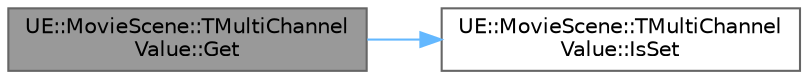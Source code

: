 digraph "UE::MovieScene::TMultiChannelValue::Get"
{
 // INTERACTIVE_SVG=YES
 // LATEX_PDF_SIZE
  bgcolor="transparent";
  edge [fontname=Helvetica,fontsize=10,labelfontname=Helvetica,labelfontsize=10];
  node [fontname=Helvetica,fontsize=10,shape=box,height=0.2,width=0.4];
  rankdir="LR";
  Node1 [id="Node000001",label="UE::MovieScene::TMultiChannel\lValue::Get",height=0.2,width=0.4,color="gray40", fillcolor="grey60", style="filled", fontcolor="black",tooltip="Access a value with a default."];
  Node1 -> Node2 [id="edge1_Node000001_Node000002",color="steelblue1",style="solid",tooltip=" "];
  Node2 [id="Node000002",label="UE::MovieScene::TMultiChannel\lValue::IsSet",height=0.2,width=0.4,color="grey40", fillcolor="white", style="filled",URL="$d3/d8e/structUE_1_1MovieScene_1_1TMultiChannelValue.html#a915972fddf75a8b3029cb0ab7b7dc4b2",tooltip="Check whether the specified channel index is enabled."];
}
